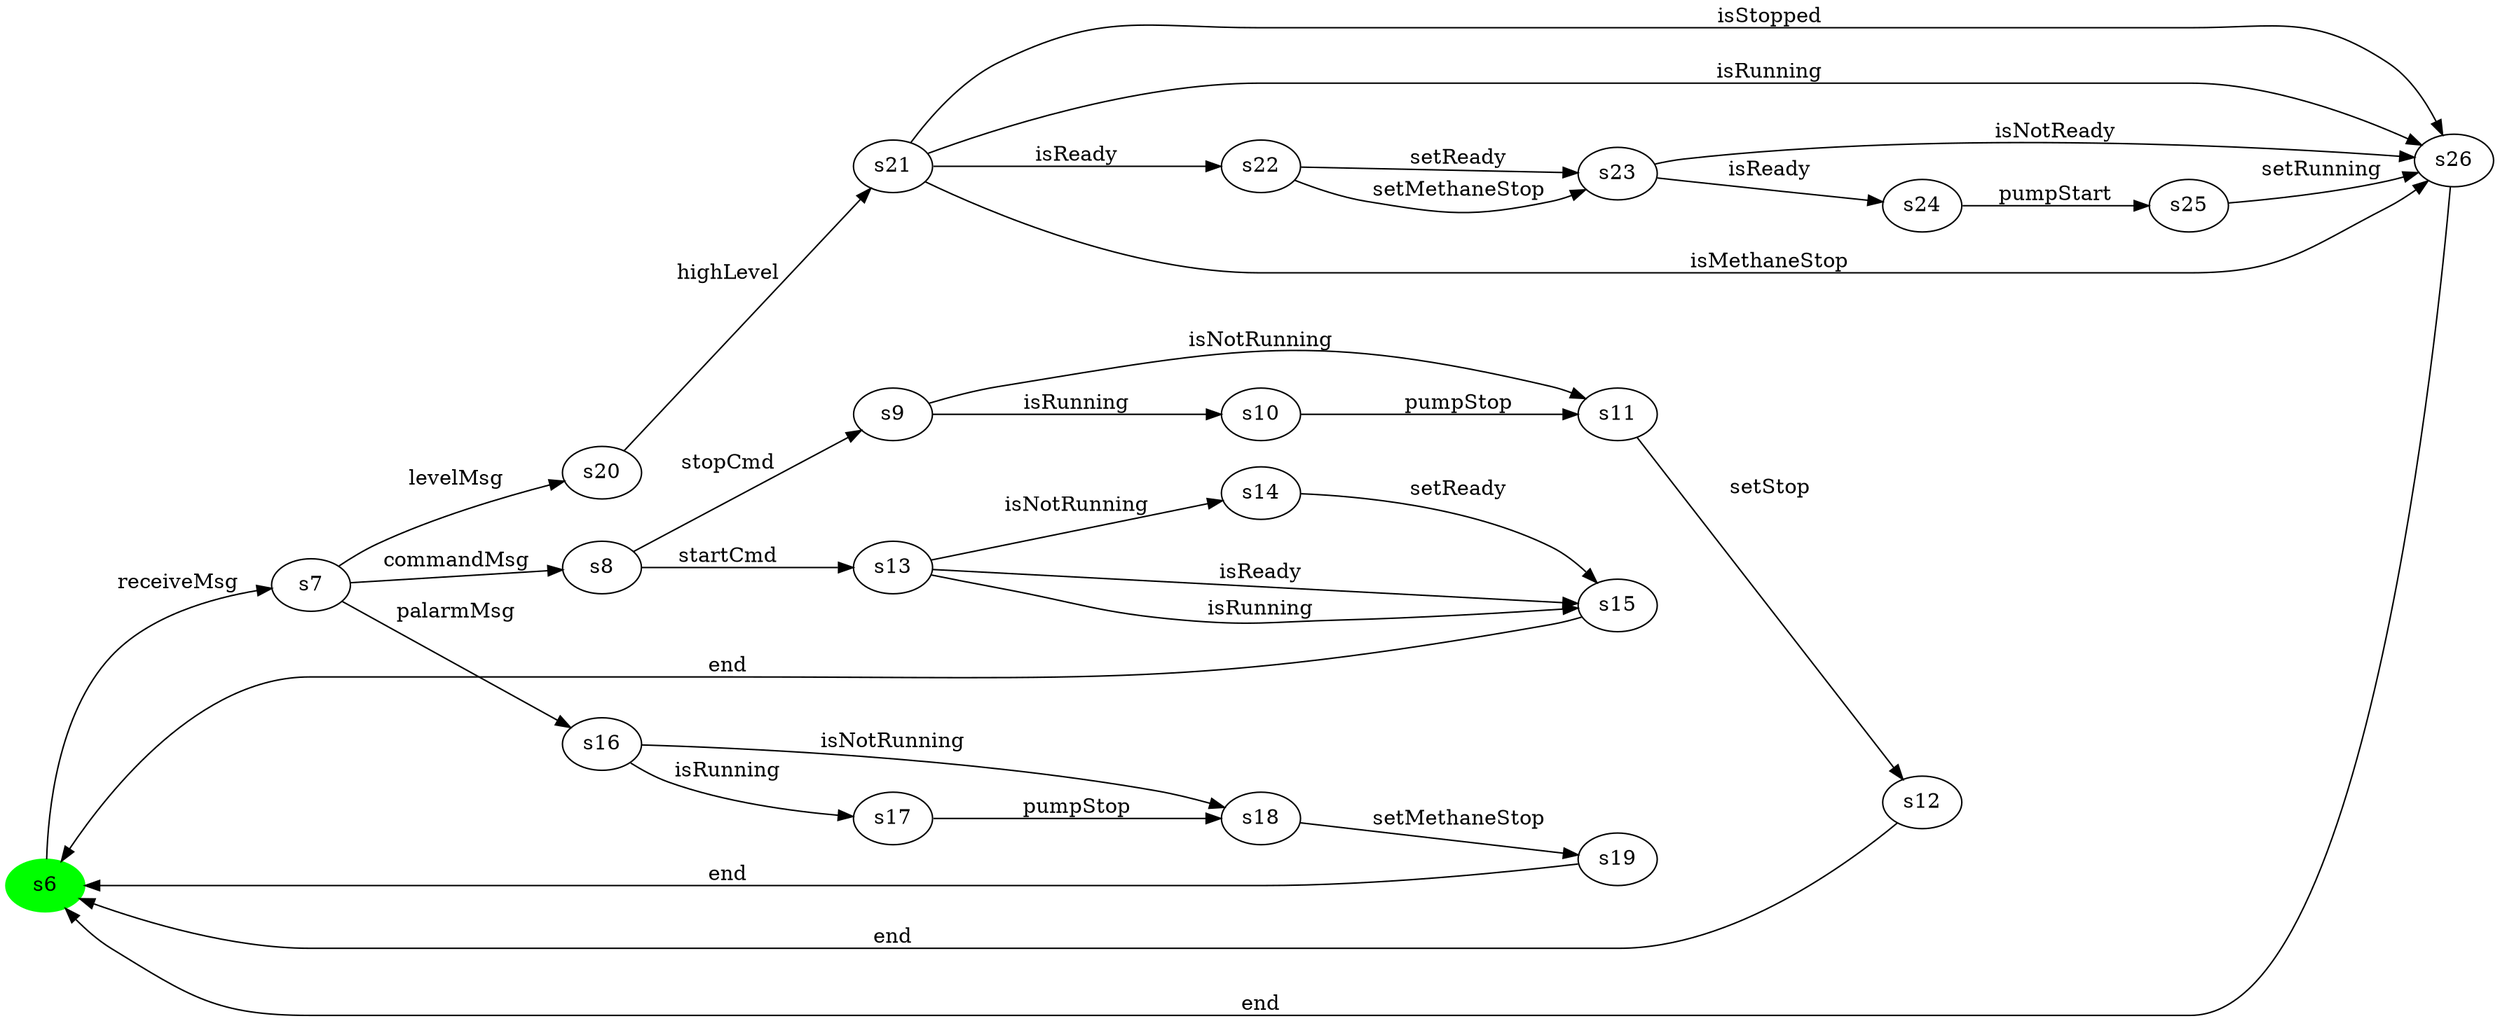 digraph G {
rankdir=LR;
state0[ label = "s6", style=filled, color=green ];
state0 -> state1 [ label=" receiveMsg " ];
state1 [ label = "s7" ];
state1 -> state2 [ label=" commandMsg " ];
state1 -> state3 [ label=" palarmMsg " ];
state1 -> state4 [ label=" levelMsg " ];
state2 [ label = "s8" ];
state2 -> state5 [ label=" stopCmd " ];
state2 -> state6 [ label=" startCmd " ];
state5 [ label = "s9" ];
state5 -> state7 [ label=" isRunning " ];
state5 -> state8 [ label=" isNotRunning " ];
state4 [ label = "s20" ];
state4 -> state9 [ label=" highLevel " ];
state8 [ label = "s11" ];
state8 -> state10 [ label=" setStop " ];
state11 [ label = "s22" ];
state11 -> state12 [ label=" setReady " ];
state11 -> state12 [ label=" setMethaneStop " ];
state7 [ label = "s10" ];
state7 -> state8 [ label=" pumpStop " ];
state9 [ label = "s21" ];
state9 -> state11 [ label=" isReady " ];
state9 -> state13 [ label=" isMethaneStop " ];
state9 -> state13 [ label=" isStopped " ];
state9 -> state13 [ label=" isRunning " ];
state6 [ label = "s13" ];
state6 -> state14 [ label=" isNotRunning " ];
state6 -> state15 [ label=" isReady " ];
state6 -> state15 [ label=" isRunning " ];
state16 [ label = "s24" ];
state16 -> state17 [ label=" pumpStart " ];
state10 [ label = "s12" ];
state10 -> state0 [ label=" end " ];
state12 [ label = "s23" ];
state12 -> state16 [ label=" isReady " ];
state12 -> state13 [ label=" isNotReady " ];
state15 [ label = "s15" ];
state15 -> state0 [ label=" end " ];
state13 [ label = "s26" ];
state13 -> state0 [ label=" end " ];
state14 [ label = "s14" ];
state14 -> state15 [ label=" setReady " ];
state17 [ label = "s25" ];
state17 -> state13 [ label=" setRunning " ];
state18 [ label = "s17" ];
state18 -> state19 [ label=" pumpStop " ];
state3 [ label = "s16" ];
state3 -> state18 [ label=" isRunning " ];
state3 -> state19 [ label=" isNotRunning " ];
state20 [ label = "s19" ];
state20 -> state0 [ label=" end " ];
state19 [ label = "s18" ];
state19 -> state20 [ label=" setMethaneStop " ];
}
